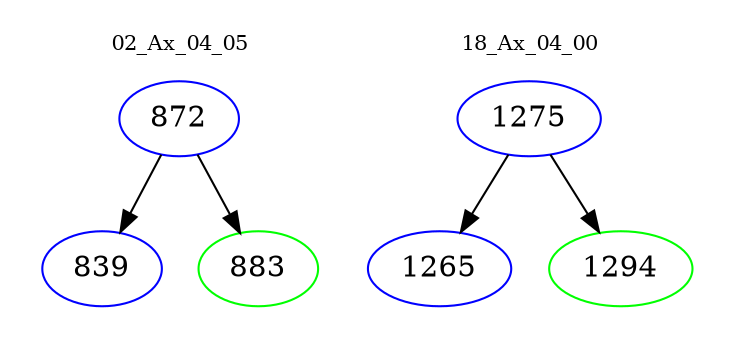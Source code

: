 digraph{
subgraph cluster_0 {
color = white
label = "02_Ax_04_05";
fontsize=10;
T0_872 [label="872", color="blue"]
T0_872 -> T0_839 [color="black"]
T0_839 [label="839", color="blue"]
T0_872 -> T0_883 [color="black"]
T0_883 [label="883", color="green"]
}
subgraph cluster_1 {
color = white
label = "18_Ax_04_00";
fontsize=10;
T1_1275 [label="1275", color="blue"]
T1_1275 -> T1_1265 [color="black"]
T1_1265 [label="1265", color="blue"]
T1_1275 -> T1_1294 [color="black"]
T1_1294 [label="1294", color="green"]
}
}
